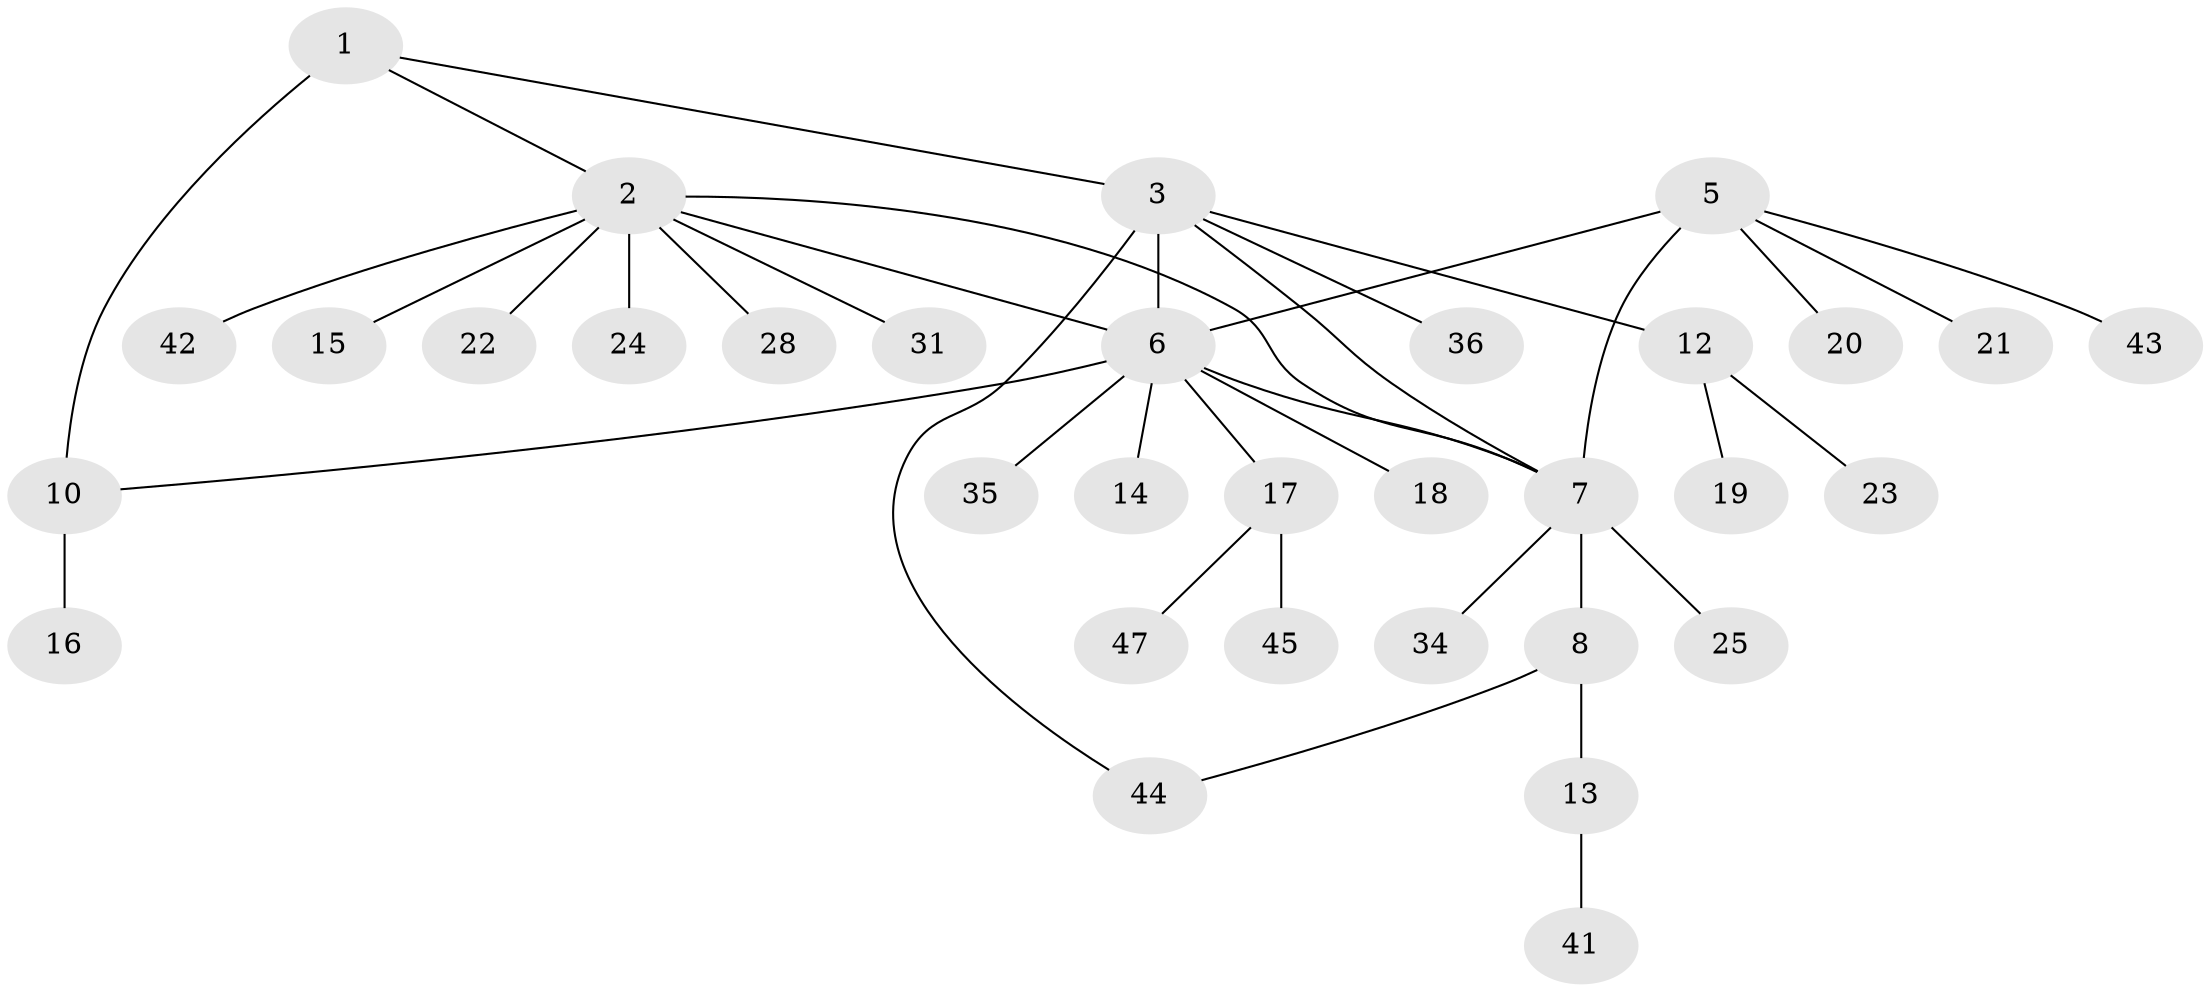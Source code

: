 // original degree distribution, {4: 0.06382978723404255, 10: 0.02127659574468085, 6: 0.0851063829787234, 3: 0.0425531914893617, 8: 0.02127659574468085, 5: 0.02127659574468085, 2: 0.2127659574468085, 1: 0.5319148936170213}
// Generated by graph-tools (version 1.1) at 2025/42/03/06/25 10:42:12]
// undirected, 33 vertices, 38 edges
graph export_dot {
graph [start="1"]
  node [color=gray90,style=filled];
  1 [super="+33"];
  2 [super="+38"];
  3 [super="+4"];
  5 [super="+11"];
  6 [super="+9"];
  7 [super="+30"];
  8 [super="+40"];
  10 [super="+39"];
  12 [super="+46"];
  13;
  14;
  15;
  16;
  17 [super="+27"];
  18;
  19;
  20;
  21 [super="+29"];
  22 [super="+26"];
  23 [super="+37"];
  24;
  25;
  28 [super="+32"];
  31;
  34;
  35;
  36;
  41;
  42;
  43;
  44;
  45;
  47;
  1 -- 2;
  1 -- 10 [weight=2];
  1 -- 3;
  2 -- 6;
  2 -- 7;
  2 -- 15;
  2 -- 22;
  2 -- 24;
  2 -- 28;
  2 -- 31;
  2 -- 42;
  3 -- 7;
  3 -- 12;
  3 -- 36;
  3 -- 44;
  3 -- 6 [weight=2];
  5 -- 6;
  5 -- 7 [weight=2];
  5 -- 20;
  5 -- 43;
  5 -- 21;
  6 -- 14;
  6 -- 35;
  6 -- 17;
  6 -- 18;
  6 -- 7;
  6 -- 10;
  7 -- 8;
  7 -- 25;
  7 -- 34;
  8 -- 13;
  8 -- 44;
  10 -- 16;
  12 -- 19;
  12 -- 23;
  13 -- 41;
  17 -- 45;
  17 -- 47;
}
